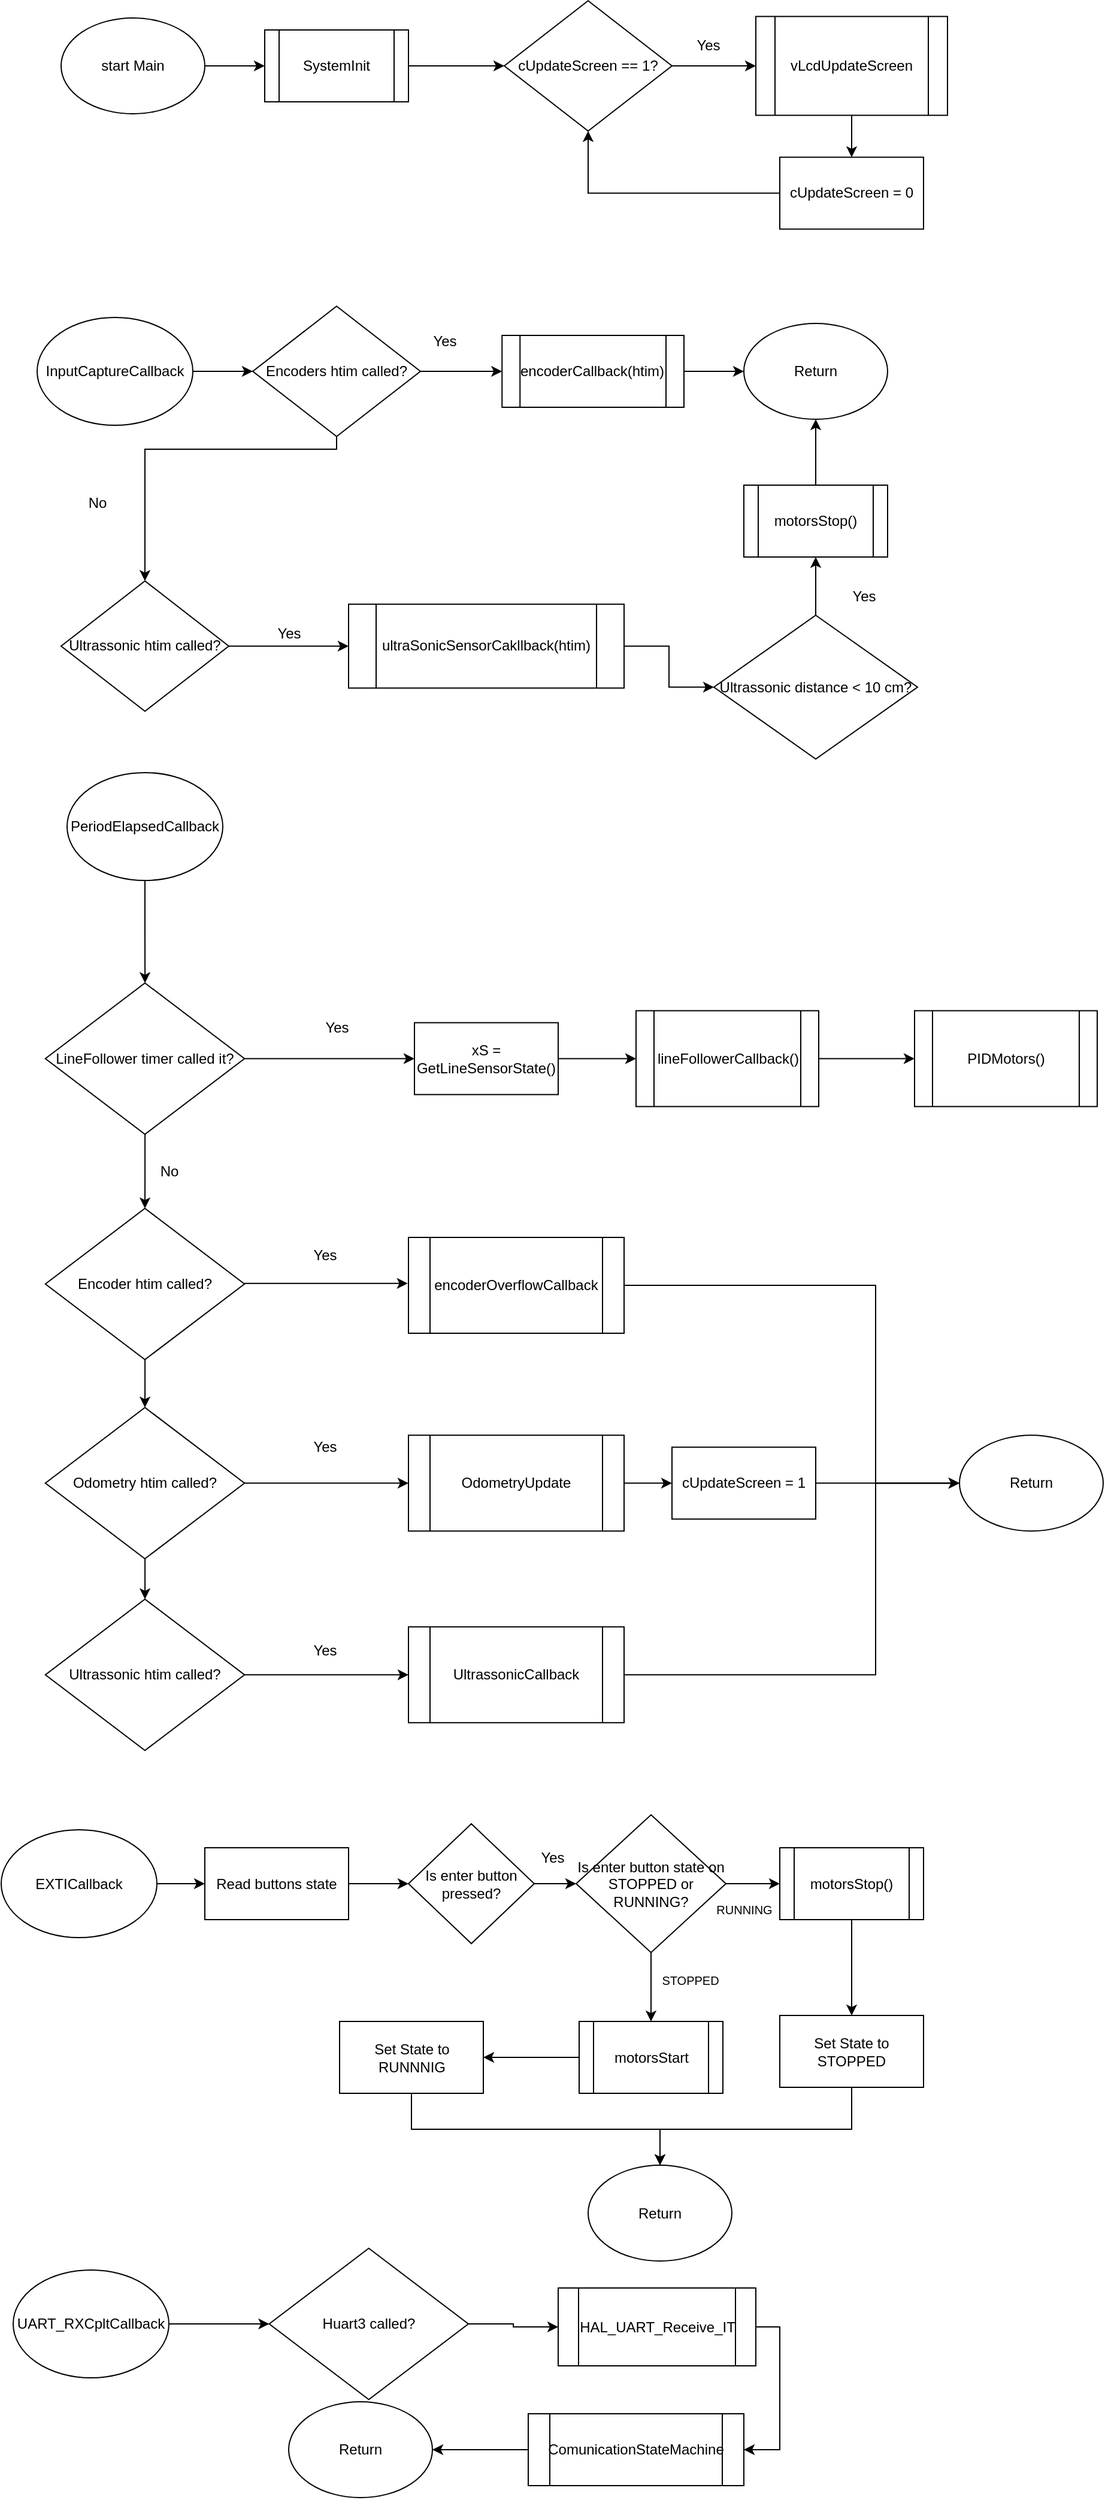 <mxfile version="22.1.5" type="github">
  <diagram id="C5RBs43oDa-KdzZeNtuy" name="Page-1">
    <mxGraphModel dx="892" dy="789" grid="1" gridSize="10" guides="1" tooltips="1" connect="1" arrows="1" fold="1" page="1" pageScale="1" pageWidth="827" pageHeight="1169" math="0" shadow="0">
      <root>
        <mxCell id="WIyWlLk6GJQsqaUBKTNV-0" />
        <mxCell id="WIyWlLk6GJQsqaUBKTNV-1" parent="WIyWlLk6GJQsqaUBKTNV-0" />
        <mxCell id="HUBhOPynBegyu7G6M4FR-4" style="edgeStyle=orthogonalEdgeStyle;rounded=0;orthogonalLoop=1;jettySize=auto;html=1;entryX=0;entryY=0.5;entryDx=0;entryDy=0;" parent="WIyWlLk6GJQsqaUBKTNV-1" source="HUBhOPynBegyu7G6M4FR-0" target="HUBhOPynBegyu7G6M4FR-3" edge="1">
          <mxGeometry relative="1" as="geometry" />
        </mxCell>
        <mxCell id="HUBhOPynBegyu7G6M4FR-0" value="start Main" style="ellipse;whiteSpace=wrap;html=1;" parent="WIyWlLk6GJQsqaUBKTNV-1" vertex="1">
          <mxGeometry x="60" y="20" width="120" height="80" as="geometry" />
        </mxCell>
        <mxCell id="HUBhOPynBegyu7G6M4FR-8" value="" style="edgeStyle=orthogonalEdgeStyle;rounded=0;orthogonalLoop=1;jettySize=auto;html=1;" parent="WIyWlLk6GJQsqaUBKTNV-1" source="HUBhOPynBegyu7G6M4FR-3" edge="1">
          <mxGeometry relative="1" as="geometry">
            <mxPoint x="430" y="60" as="targetPoint" />
          </mxGeometry>
        </mxCell>
        <mxCell id="HUBhOPynBegyu7G6M4FR-3" value="SystemInit" style="shape=process;whiteSpace=wrap;html=1;backgroundOutline=1;" parent="WIyWlLk6GJQsqaUBKTNV-1" vertex="1">
          <mxGeometry x="230" y="30" width="120" height="60" as="geometry" />
        </mxCell>
        <mxCell id="HUBhOPynBegyu7G6M4FR-12" value="" style="edgeStyle=orthogonalEdgeStyle;rounded=0;orthogonalLoop=1;jettySize=auto;html=1;" parent="WIyWlLk6GJQsqaUBKTNV-1" source="HUBhOPynBegyu7G6M4FR-10" target="HUBhOPynBegyu7G6M4FR-11" edge="1">
          <mxGeometry relative="1" as="geometry" />
        </mxCell>
        <mxCell id="HUBhOPynBegyu7G6M4FR-10" value="PeriodElapsedCallback" style="ellipse;whiteSpace=wrap;html=1;" parent="WIyWlLk6GJQsqaUBKTNV-1" vertex="1">
          <mxGeometry x="65" y="650" width="130" height="90" as="geometry" />
        </mxCell>
        <mxCell id="HUBhOPynBegyu7G6M4FR-17" style="edgeStyle=orthogonalEdgeStyle;rounded=0;orthogonalLoop=1;jettySize=auto;html=1;entryX=0.5;entryY=0;entryDx=0;entryDy=0;" parent="WIyWlLk6GJQsqaUBKTNV-1" source="HUBhOPynBegyu7G6M4FR-11" edge="1">
          <mxGeometry relative="1" as="geometry">
            <mxPoint x="130" y="1013.75" as="targetPoint" />
          </mxGeometry>
        </mxCell>
        <mxCell id="zUJMTqntnYF-f3s04tDo-45" value="" style="edgeStyle=orthogonalEdgeStyle;rounded=0;orthogonalLoop=1;jettySize=auto;html=1;" edge="1" parent="WIyWlLk6GJQsqaUBKTNV-1" source="HUBhOPynBegyu7G6M4FR-11" target="zUJMTqntnYF-f3s04tDo-44">
          <mxGeometry relative="1" as="geometry" />
        </mxCell>
        <mxCell id="HUBhOPynBegyu7G6M4FR-11" value="LineFollower timer called it?" style="rhombus;whiteSpace=wrap;html=1;" parent="WIyWlLk6GJQsqaUBKTNV-1" vertex="1">
          <mxGeometry x="46.88" y="825.63" width="166.25" height="126.25" as="geometry" />
        </mxCell>
        <mxCell id="HUBhOPynBegyu7G6M4FR-50" style="edgeStyle=orthogonalEdgeStyle;rounded=0;orthogonalLoop=1;jettySize=auto;html=1;entryX=0;entryY=0.5;entryDx=0;entryDy=0;" parent="WIyWlLk6GJQsqaUBKTNV-1" edge="1">
          <mxGeometry relative="1" as="geometry">
            <mxPoint x="213.12" y="1076.38" as="sourcePoint" />
            <mxPoint x="349.37" y="1076.38" as="targetPoint" />
          </mxGeometry>
        </mxCell>
        <mxCell id="zUJMTqntnYF-f3s04tDo-9" style="edgeStyle=orthogonalEdgeStyle;rounded=0;orthogonalLoop=1;jettySize=auto;html=1;entryX=0;entryY=0.5;entryDx=0;entryDy=0;" edge="1" parent="WIyWlLk6GJQsqaUBKTNV-1" source="HUBhOPynBegyu7G6M4FR-18" target="zUJMTqntnYF-f3s04tDo-8">
          <mxGeometry relative="1" as="geometry" />
        </mxCell>
        <mxCell id="HUBhOPynBegyu7G6M4FR-18" value="InputCaptureCallback" style="ellipse;whiteSpace=wrap;html=1;" parent="WIyWlLk6GJQsqaUBKTNV-1" vertex="1">
          <mxGeometry x="40" y="270" width="130" height="90" as="geometry" />
        </mxCell>
        <mxCell id="HUBhOPynBegyu7G6M4FR-48" style="edgeStyle=orthogonalEdgeStyle;rounded=0;orthogonalLoop=1;jettySize=auto;html=1;entryX=0;entryY=0.5;entryDx=0;entryDy=0;" parent="WIyWlLk6GJQsqaUBKTNV-1" source="HUBhOPynBegyu7G6M4FR-19" target="HUBhOPynBegyu7G6M4FR-47" edge="1">
          <mxGeometry relative="1" as="geometry" />
        </mxCell>
        <mxCell id="HUBhOPynBegyu7G6M4FR-19" value="encoderCallback(htim)" style="shape=process;whiteSpace=wrap;html=1;backgroundOutline=1;" parent="WIyWlLk6GJQsqaUBKTNV-1" vertex="1">
          <mxGeometry x="428.13" y="285" width="151.87" height="60" as="geometry" />
        </mxCell>
        <mxCell id="HUBhOPynBegyu7G6M4FR-47" value="Return" style="ellipse;whiteSpace=wrap;html=1;" parent="WIyWlLk6GJQsqaUBKTNV-1" vertex="1">
          <mxGeometry x="630" y="275" width="120" height="80" as="geometry" />
        </mxCell>
        <mxCell id="HUBhOPynBegyu7G6M4FR-49" value="Return" style="ellipse;whiteSpace=wrap;html=1;" parent="WIyWlLk6GJQsqaUBKTNV-1" vertex="1">
          <mxGeometry x="810" y="1203.13" width="120" height="80" as="geometry" />
        </mxCell>
        <mxCell id="eWtzok7A-EiQ6pj-NICI-0" value="ultraSonicSensorCakllback(htim)" style="shape=process;whiteSpace=wrap;html=1;backgroundOutline=1;" parent="WIyWlLk6GJQsqaUBKTNV-1" vertex="1">
          <mxGeometry x="300" y="509.37" width="230" height="70" as="geometry" />
        </mxCell>
        <mxCell id="zUJMTqntnYF-f3s04tDo-2" style="edgeStyle=orthogonalEdgeStyle;rounded=0;orthogonalLoop=1;jettySize=auto;html=1;entryX=0;entryY=0.5;entryDx=0;entryDy=0;" edge="1" parent="WIyWlLk6GJQsqaUBKTNV-1" source="zUJMTqntnYF-f3s04tDo-0" target="zUJMTqntnYF-f3s04tDo-3">
          <mxGeometry relative="1" as="geometry">
            <mxPoint x="680" y="60" as="targetPoint" />
          </mxGeometry>
        </mxCell>
        <mxCell id="zUJMTqntnYF-f3s04tDo-0" value="cUpdateScreen == 1?" style="rhombus;whiteSpace=wrap;html=1;" vertex="1" parent="WIyWlLk6GJQsqaUBKTNV-1">
          <mxGeometry x="430" y="5.63" width="140" height="108.75" as="geometry" />
        </mxCell>
        <mxCell id="zUJMTqntnYF-f3s04tDo-5" value="" style="edgeStyle=orthogonalEdgeStyle;rounded=0;orthogonalLoop=1;jettySize=auto;html=1;" edge="1" parent="WIyWlLk6GJQsqaUBKTNV-1" source="zUJMTqntnYF-f3s04tDo-3" target="zUJMTqntnYF-f3s04tDo-4">
          <mxGeometry relative="1" as="geometry" />
        </mxCell>
        <mxCell id="zUJMTqntnYF-f3s04tDo-3" value="vLcdUpdateScreen" style="shape=process;whiteSpace=wrap;html=1;backgroundOutline=1;" vertex="1" parent="WIyWlLk6GJQsqaUBKTNV-1">
          <mxGeometry x="640" y="18.75" width="160" height="82.5" as="geometry" />
        </mxCell>
        <mxCell id="zUJMTqntnYF-f3s04tDo-6" style="edgeStyle=orthogonalEdgeStyle;rounded=0;orthogonalLoop=1;jettySize=auto;html=1;" edge="1" parent="WIyWlLk6GJQsqaUBKTNV-1" source="zUJMTqntnYF-f3s04tDo-4" target="zUJMTqntnYF-f3s04tDo-0">
          <mxGeometry relative="1" as="geometry" />
        </mxCell>
        <mxCell id="zUJMTqntnYF-f3s04tDo-4" value="cUpdateScreen = 0" style="whiteSpace=wrap;html=1;" vertex="1" parent="WIyWlLk6GJQsqaUBKTNV-1">
          <mxGeometry x="660" y="136.25" width="120" height="60" as="geometry" />
        </mxCell>
        <mxCell id="zUJMTqntnYF-f3s04tDo-7" value="Yes" style="text;html=1;align=center;verticalAlign=middle;resizable=0;points=[];autosize=1;strokeColor=none;fillColor=none;" vertex="1" parent="WIyWlLk6GJQsqaUBKTNV-1">
          <mxGeometry x="580" y="28" width="40" height="30" as="geometry" />
        </mxCell>
        <mxCell id="zUJMTqntnYF-f3s04tDo-10" style="edgeStyle=orthogonalEdgeStyle;rounded=0;orthogonalLoop=1;jettySize=auto;html=1;entryX=0;entryY=0.5;entryDx=0;entryDy=0;" edge="1" parent="WIyWlLk6GJQsqaUBKTNV-1" source="zUJMTqntnYF-f3s04tDo-8" target="HUBhOPynBegyu7G6M4FR-19">
          <mxGeometry relative="1" as="geometry" />
        </mxCell>
        <mxCell id="zUJMTqntnYF-f3s04tDo-13" value="" style="edgeStyle=orthogonalEdgeStyle;rounded=0;orthogonalLoop=1;jettySize=auto;html=1;" edge="1" parent="WIyWlLk6GJQsqaUBKTNV-1" source="zUJMTqntnYF-f3s04tDo-8" target="zUJMTqntnYF-f3s04tDo-12">
          <mxGeometry relative="1" as="geometry">
            <Array as="points">
              <mxPoint x="290" y="380" />
              <mxPoint x="130" y="380" />
            </Array>
          </mxGeometry>
        </mxCell>
        <mxCell id="zUJMTqntnYF-f3s04tDo-8" value="Encoders htim called?" style="rhombus;whiteSpace=wrap;html=1;" vertex="1" parent="WIyWlLk6GJQsqaUBKTNV-1">
          <mxGeometry x="220" y="260.62" width="140" height="108.75" as="geometry" />
        </mxCell>
        <mxCell id="zUJMTqntnYF-f3s04tDo-11" value="Yes" style="text;html=1;align=center;verticalAlign=middle;resizable=0;points=[];autosize=1;strokeColor=none;fillColor=none;" vertex="1" parent="WIyWlLk6GJQsqaUBKTNV-1">
          <mxGeometry x="360" y="275" width="40" height="30" as="geometry" />
        </mxCell>
        <mxCell id="zUJMTqntnYF-f3s04tDo-15" style="edgeStyle=orthogonalEdgeStyle;rounded=0;orthogonalLoop=1;jettySize=auto;html=1;entryX=0;entryY=0.5;entryDx=0;entryDy=0;" edge="1" parent="WIyWlLk6GJQsqaUBKTNV-1" source="zUJMTqntnYF-f3s04tDo-12" target="eWtzok7A-EiQ6pj-NICI-0">
          <mxGeometry relative="1" as="geometry" />
        </mxCell>
        <mxCell id="zUJMTqntnYF-f3s04tDo-12" value="Ultrassonic htim called?" style="rhombus;whiteSpace=wrap;html=1;" vertex="1" parent="WIyWlLk6GJQsqaUBKTNV-1">
          <mxGeometry x="60" y="490" width="140" height="108.75" as="geometry" />
        </mxCell>
        <mxCell id="zUJMTqntnYF-f3s04tDo-14" value="No" style="text;html=1;align=center;verticalAlign=middle;resizable=0;points=[];autosize=1;strokeColor=none;fillColor=none;" vertex="1" parent="WIyWlLk6GJQsqaUBKTNV-1">
          <mxGeometry x="70" y="410" width="40" height="30" as="geometry" />
        </mxCell>
        <mxCell id="zUJMTqntnYF-f3s04tDo-16" value="Yes" style="text;html=1;align=center;verticalAlign=middle;resizable=0;points=[];autosize=1;strokeColor=none;fillColor=none;" vertex="1" parent="WIyWlLk6GJQsqaUBKTNV-1">
          <mxGeometry x="230" y="518.63" width="40" height="30" as="geometry" />
        </mxCell>
        <mxCell id="zUJMTqntnYF-f3s04tDo-20" style="edgeStyle=orthogonalEdgeStyle;rounded=0;orthogonalLoop=1;jettySize=auto;html=1;entryX=0.5;entryY=1;entryDx=0;entryDy=0;" edge="1" parent="WIyWlLk6GJQsqaUBKTNV-1" source="zUJMTqntnYF-f3s04tDo-17" target="zUJMTqntnYF-f3s04tDo-19">
          <mxGeometry relative="1" as="geometry" />
        </mxCell>
        <mxCell id="zUJMTqntnYF-f3s04tDo-17" value="Ultrassonic distance &amp;lt; 10 cm?" style="rhombus;whiteSpace=wrap;html=1;" vertex="1" parent="WIyWlLk6GJQsqaUBKTNV-1">
          <mxGeometry x="605" y="518.63" width="170" height="120" as="geometry" />
        </mxCell>
        <mxCell id="zUJMTqntnYF-f3s04tDo-18" style="edgeStyle=orthogonalEdgeStyle;rounded=0;orthogonalLoop=1;jettySize=auto;html=1;entryX=0;entryY=0.5;entryDx=0;entryDy=0;" edge="1" parent="WIyWlLk6GJQsqaUBKTNV-1" source="eWtzok7A-EiQ6pj-NICI-0" target="zUJMTqntnYF-f3s04tDo-17">
          <mxGeometry relative="1" as="geometry" />
        </mxCell>
        <mxCell id="zUJMTqntnYF-f3s04tDo-21" style="edgeStyle=orthogonalEdgeStyle;rounded=0;orthogonalLoop=1;jettySize=auto;html=1;entryX=0.5;entryY=1;entryDx=0;entryDy=0;" edge="1" parent="WIyWlLk6GJQsqaUBKTNV-1" source="zUJMTqntnYF-f3s04tDo-19" target="HUBhOPynBegyu7G6M4FR-47">
          <mxGeometry relative="1" as="geometry" />
        </mxCell>
        <mxCell id="zUJMTqntnYF-f3s04tDo-19" value="motorsStop()" style="shape=process;whiteSpace=wrap;html=1;backgroundOutline=1;" vertex="1" parent="WIyWlLk6GJQsqaUBKTNV-1">
          <mxGeometry x="630" y="410" width="120" height="60" as="geometry" />
        </mxCell>
        <mxCell id="zUJMTqntnYF-f3s04tDo-22" value="Yes" style="text;html=1;align=center;verticalAlign=middle;resizable=0;points=[];autosize=1;strokeColor=none;fillColor=none;" vertex="1" parent="WIyWlLk6GJQsqaUBKTNV-1">
          <mxGeometry x="710" y="488" width="40" height="30" as="geometry" />
        </mxCell>
        <mxCell id="zUJMTqntnYF-f3s04tDo-23" value="" style="edgeStyle=orthogonalEdgeStyle;rounded=0;orthogonalLoop=1;jettySize=auto;html=1;" edge="1" parent="WIyWlLk6GJQsqaUBKTNV-1" source="zUJMTqntnYF-f3s04tDo-24" target="zUJMTqntnYF-f3s04tDo-28">
          <mxGeometry relative="1" as="geometry" />
        </mxCell>
        <mxCell id="zUJMTqntnYF-f3s04tDo-24" value="EXTICallback" style="ellipse;whiteSpace=wrap;html=1;" vertex="1" parent="WIyWlLk6GJQsqaUBKTNV-1">
          <mxGeometry x="10" y="1532.5" width="130" height="90" as="geometry" />
        </mxCell>
        <mxCell id="zUJMTqntnYF-f3s04tDo-25" value="" style="edgeStyle=orthogonalEdgeStyle;rounded=0;orthogonalLoop=1;jettySize=auto;html=1;" edge="1" parent="WIyWlLk6GJQsqaUBKTNV-1" source="zUJMTqntnYF-f3s04tDo-26" target="zUJMTqntnYF-f3s04tDo-31">
          <mxGeometry relative="1" as="geometry" />
        </mxCell>
        <mxCell id="zUJMTqntnYF-f3s04tDo-26" value="Is enter button pressed?" style="rhombus;whiteSpace=wrap;html=1;" vertex="1" parent="WIyWlLk6GJQsqaUBKTNV-1">
          <mxGeometry x="350" y="1527.5" width="105" height="100" as="geometry" />
        </mxCell>
        <mxCell id="zUJMTqntnYF-f3s04tDo-27" style="edgeStyle=orthogonalEdgeStyle;rounded=0;orthogonalLoop=1;jettySize=auto;html=1;entryX=0;entryY=0.5;entryDx=0;entryDy=0;" edge="1" parent="WIyWlLk6GJQsqaUBKTNV-1" source="zUJMTqntnYF-f3s04tDo-28" target="zUJMTqntnYF-f3s04tDo-26">
          <mxGeometry relative="1" as="geometry" />
        </mxCell>
        <mxCell id="zUJMTqntnYF-f3s04tDo-28" value="Read buttons state" style="whiteSpace=wrap;html=1;" vertex="1" parent="WIyWlLk6GJQsqaUBKTNV-1">
          <mxGeometry x="180" y="1547.5" width="120" height="60" as="geometry" />
        </mxCell>
        <mxCell id="zUJMTqntnYF-f3s04tDo-29" style="edgeStyle=orthogonalEdgeStyle;rounded=0;orthogonalLoop=1;jettySize=auto;html=1;entryX=0;entryY=0.5;entryDx=0;entryDy=0;" edge="1" parent="WIyWlLk6GJQsqaUBKTNV-1" source="zUJMTqntnYF-f3s04tDo-31" target="zUJMTqntnYF-f3s04tDo-33">
          <mxGeometry relative="1" as="geometry" />
        </mxCell>
        <mxCell id="zUJMTqntnYF-f3s04tDo-30" style="edgeStyle=orthogonalEdgeStyle;rounded=0;orthogonalLoop=1;jettySize=auto;html=1;entryX=0.5;entryY=0;entryDx=0;entryDy=0;" edge="1" parent="WIyWlLk6GJQsqaUBKTNV-1" source="zUJMTqntnYF-f3s04tDo-31" target="zUJMTqntnYF-f3s04tDo-35">
          <mxGeometry relative="1" as="geometry" />
        </mxCell>
        <mxCell id="zUJMTqntnYF-f3s04tDo-31" value="Is enter button state on STOPPED or RUNNING?" style="rhombus;whiteSpace=wrap;html=1;" vertex="1" parent="WIyWlLk6GJQsqaUBKTNV-1">
          <mxGeometry x="490" y="1520" width="125" height="115" as="geometry" />
        </mxCell>
        <mxCell id="zUJMTqntnYF-f3s04tDo-32" value="" style="edgeStyle=orthogonalEdgeStyle;rounded=0;orthogonalLoop=1;jettySize=auto;html=1;" edge="1" parent="WIyWlLk6GJQsqaUBKTNV-1" source="zUJMTqntnYF-f3s04tDo-33" target="zUJMTqntnYF-f3s04tDo-40">
          <mxGeometry relative="1" as="geometry" />
        </mxCell>
        <mxCell id="zUJMTqntnYF-f3s04tDo-33" value="motorsStop()" style="shape=process;whiteSpace=wrap;html=1;backgroundOutline=1;" vertex="1" parent="WIyWlLk6GJQsqaUBKTNV-1">
          <mxGeometry x="660" y="1547.5" width="120" height="60" as="geometry" />
        </mxCell>
        <mxCell id="zUJMTqntnYF-f3s04tDo-34" value="" style="edgeStyle=orthogonalEdgeStyle;rounded=0;orthogonalLoop=1;jettySize=auto;html=1;" edge="1" parent="WIyWlLk6GJQsqaUBKTNV-1" source="zUJMTqntnYF-f3s04tDo-35" target="zUJMTqntnYF-f3s04tDo-42">
          <mxGeometry relative="1" as="geometry" />
        </mxCell>
        <mxCell id="zUJMTqntnYF-f3s04tDo-35" value="motorsStart" style="shape=process;whiteSpace=wrap;html=1;backgroundOutline=1;" vertex="1" parent="WIyWlLk6GJQsqaUBKTNV-1">
          <mxGeometry x="492.5" y="1692.5" width="120" height="60" as="geometry" />
        </mxCell>
        <mxCell id="zUJMTqntnYF-f3s04tDo-36" value="Yes" style="text;html=1;align=center;verticalAlign=middle;resizable=0;points=[];autosize=1;strokeColor=none;fillColor=none;" vertex="1" parent="WIyWlLk6GJQsqaUBKTNV-1">
          <mxGeometry x="450" y="1540.5" width="40" height="30" as="geometry" />
        </mxCell>
        <mxCell id="zUJMTqntnYF-f3s04tDo-37" value="&lt;font style=&quot;font-size: 10px;&quot;&gt;RUNNING&lt;/font&gt;" style="text;html=1;align=center;verticalAlign=middle;resizable=0;points=[];autosize=1;strokeColor=none;fillColor=none;" vertex="1" parent="WIyWlLk6GJQsqaUBKTNV-1">
          <mxGeometry x="595" y="1583.5" width="70" height="30" as="geometry" />
        </mxCell>
        <mxCell id="zUJMTqntnYF-f3s04tDo-38" value="&lt;font style=&quot;font-size: 10px;&quot;&gt;STOPPED&lt;/font&gt;" style="text;html=1;align=center;verticalAlign=middle;resizable=0;points=[];autosize=1;strokeColor=none;fillColor=none;" vertex="1" parent="WIyWlLk6GJQsqaUBKTNV-1">
          <mxGeometry x="550" y="1642.5" width="70" height="30" as="geometry" />
        </mxCell>
        <mxCell id="zUJMTqntnYF-f3s04tDo-39" style="edgeStyle=orthogonalEdgeStyle;rounded=0;orthogonalLoop=1;jettySize=auto;html=1;entryX=0.5;entryY=0;entryDx=0;entryDy=0;" edge="1" parent="WIyWlLk6GJQsqaUBKTNV-1" source="zUJMTqntnYF-f3s04tDo-40" target="zUJMTqntnYF-f3s04tDo-43">
          <mxGeometry relative="1" as="geometry">
            <Array as="points">
              <mxPoint x="720" y="1782.5" />
              <mxPoint x="560" y="1782.5" />
            </Array>
          </mxGeometry>
        </mxCell>
        <mxCell id="zUJMTqntnYF-f3s04tDo-40" value="Set State to STOPPED" style="whiteSpace=wrap;html=1;" vertex="1" parent="WIyWlLk6GJQsqaUBKTNV-1">
          <mxGeometry x="660" y="1687.5" width="120" height="60" as="geometry" />
        </mxCell>
        <mxCell id="zUJMTqntnYF-f3s04tDo-41" style="edgeStyle=orthogonalEdgeStyle;rounded=0;orthogonalLoop=1;jettySize=auto;html=1;" edge="1" parent="WIyWlLk6GJQsqaUBKTNV-1" source="zUJMTqntnYF-f3s04tDo-42" target="zUJMTqntnYF-f3s04tDo-43">
          <mxGeometry relative="1" as="geometry">
            <Array as="points">
              <mxPoint x="353" y="1782.5" />
              <mxPoint x="560" y="1782.5" />
            </Array>
          </mxGeometry>
        </mxCell>
        <mxCell id="zUJMTqntnYF-f3s04tDo-42" value="Set State to RUNNNIG" style="whiteSpace=wrap;html=1;" vertex="1" parent="WIyWlLk6GJQsqaUBKTNV-1">
          <mxGeometry x="292.5" y="1692.5" width="120" height="60" as="geometry" />
        </mxCell>
        <mxCell id="zUJMTqntnYF-f3s04tDo-43" value="Return" style="ellipse;whiteSpace=wrap;html=1;" vertex="1" parent="WIyWlLk6GJQsqaUBKTNV-1">
          <mxGeometry x="500" y="1812.5" width="120" height="80" as="geometry" />
        </mxCell>
        <mxCell id="zUJMTqntnYF-f3s04tDo-49" style="edgeStyle=orthogonalEdgeStyle;rounded=0;orthogonalLoop=1;jettySize=auto;html=1;entryX=0;entryY=0.5;entryDx=0;entryDy=0;" edge="1" parent="WIyWlLk6GJQsqaUBKTNV-1" source="zUJMTqntnYF-f3s04tDo-44" target="zUJMTqntnYF-f3s04tDo-48">
          <mxGeometry relative="1" as="geometry" />
        </mxCell>
        <mxCell id="zUJMTqntnYF-f3s04tDo-44" value="xS = GetLineSensorState()" style="whiteSpace=wrap;html=1;" vertex="1" parent="WIyWlLk6GJQsqaUBKTNV-1">
          <mxGeometry x="355" y="858.75" width="120" height="60" as="geometry" />
        </mxCell>
        <mxCell id="zUJMTqntnYF-f3s04tDo-51" value="" style="edgeStyle=orthogonalEdgeStyle;rounded=0;orthogonalLoop=1;jettySize=auto;html=1;" edge="1" parent="WIyWlLk6GJQsqaUBKTNV-1" source="zUJMTqntnYF-f3s04tDo-48" target="zUJMTqntnYF-f3s04tDo-50">
          <mxGeometry relative="1" as="geometry" />
        </mxCell>
        <mxCell id="zUJMTqntnYF-f3s04tDo-48" value="lineFollowerCallback()" style="shape=process;whiteSpace=wrap;html=1;backgroundOutline=1;" vertex="1" parent="WIyWlLk6GJQsqaUBKTNV-1">
          <mxGeometry x="540" y="848.75" width="152.5" height="80" as="geometry" />
        </mxCell>
        <mxCell id="zUJMTqntnYF-f3s04tDo-50" value="PIDMotors()" style="shape=process;whiteSpace=wrap;html=1;backgroundOutline=1;" vertex="1" parent="WIyWlLk6GJQsqaUBKTNV-1">
          <mxGeometry x="772.5" y="848.75" width="152.5" height="80" as="geometry" />
        </mxCell>
        <mxCell id="zUJMTqntnYF-f3s04tDo-53" value="Yes" style="text;html=1;align=center;verticalAlign=middle;resizable=0;points=[];autosize=1;strokeColor=none;fillColor=none;" vertex="1" parent="WIyWlLk6GJQsqaUBKTNV-1">
          <mxGeometry x="270" y="848" width="40" height="30" as="geometry" />
        </mxCell>
        <mxCell id="zUJMTqntnYF-f3s04tDo-54" value="No" style="text;html=1;align=center;verticalAlign=middle;resizable=0;points=[];autosize=1;strokeColor=none;fillColor=none;" vertex="1" parent="WIyWlLk6GJQsqaUBKTNV-1">
          <mxGeometry x="130" y="968" width="40" height="30" as="geometry" />
        </mxCell>
        <mxCell id="zUJMTqntnYF-f3s04tDo-62" style="edgeStyle=orthogonalEdgeStyle;rounded=0;orthogonalLoop=1;jettySize=auto;html=1;entryX=0.5;entryY=0;entryDx=0;entryDy=0;" edge="1" parent="WIyWlLk6GJQsqaUBKTNV-1" source="zUJMTqntnYF-f3s04tDo-55" target="zUJMTqntnYF-f3s04tDo-58">
          <mxGeometry relative="1" as="geometry" />
        </mxCell>
        <mxCell id="zUJMTqntnYF-f3s04tDo-55" value="Encoder htim called?" style="rhombus;whiteSpace=wrap;html=1;" vertex="1" parent="WIyWlLk6GJQsqaUBKTNV-1">
          <mxGeometry x="46.87" y="1013.75" width="166.25" height="126.25" as="geometry" />
        </mxCell>
        <mxCell id="zUJMTqntnYF-f3s04tDo-56" value="Yes" style="text;html=1;align=center;verticalAlign=middle;resizable=0;points=[];autosize=1;strokeColor=none;fillColor=none;" vertex="1" parent="WIyWlLk6GJQsqaUBKTNV-1">
          <mxGeometry x="260" y="1038" width="40" height="30" as="geometry" />
        </mxCell>
        <mxCell id="zUJMTqntnYF-f3s04tDo-68" style="edgeStyle=orthogonalEdgeStyle;rounded=0;orthogonalLoop=1;jettySize=auto;html=1;entryX=0;entryY=0.5;entryDx=0;entryDy=0;" edge="1" parent="WIyWlLk6GJQsqaUBKTNV-1" source="zUJMTqntnYF-f3s04tDo-57" target="HUBhOPynBegyu7G6M4FR-49">
          <mxGeometry relative="1" as="geometry">
            <Array as="points">
              <mxPoint x="740" y="1078" />
              <mxPoint x="740" y="1243" />
            </Array>
          </mxGeometry>
        </mxCell>
        <mxCell id="zUJMTqntnYF-f3s04tDo-57" value="encoderOverflowCallback" style="shape=process;whiteSpace=wrap;html=1;backgroundOutline=1;" vertex="1" parent="WIyWlLk6GJQsqaUBKTNV-1">
          <mxGeometry x="350" y="1038" width="180" height="80" as="geometry" />
        </mxCell>
        <mxCell id="zUJMTqntnYF-f3s04tDo-60" style="edgeStyle=orthogonalEdgeStyle;rounded=0;orthogonalLoop=1;jettySize=auto;html=1;entryX=0;entryY=0.5;entryDx=0;entryDy=0;" edge="1" parent="WIyWlLk6GJQsqaUBKTNV-1" source="zUJMTqntnYF-f3s04tDo-58" target="zUJMTqntnYF-f3s04tDo-59">
          <mxGeometry relative="1" as="geometry" />
        </mxCell>
        <mxCell id="zUJMTqntnYF-f3s04tDo-67" style="edgeStyle=orthogonalEdgeStyle;rounded=0;orthogonalLoop=1;jettySize=auto;html=1;entryX=0.5;entryY=0;entryDx=0;entryDy=0;" edge="1" parent="WIyWlLk6GJQsqaUBKTNV-1" source="zUJMTqntnYF-f3s04tDo-58" target="zUJMTqntnYF-f3s04tDo-63">
          <mxGeometry relative="1" as="geometry" />
        </mxCell>
        <mxCell id="zUJMTqntnYF-f3s04tDo-58" value="Odometry htim called?" style="rhombus;whiteSpace=wrap;html=1;" vertex="1" parent="WIyWlLk6GJQsqaUBKTNV-1">
          <mxGeometry x="46.87" y="1180" width="166.25" height="126.25" as="geometry" />
        </mxCell>
        <mxCell id="zUJMTqntnYF-f3s04tDo-70" value="" style="edgeStyle=orthogonalEdgeStyle;rounded=0;orthogonalLoop=1;jettySize=auto;html=1;" edge="1" parent="WIyWlLk6GJQsqaUBKTNV-1" source="zUJMTqntnYF-f3s04tDo-59" target="zUJMTqntnYF-f3s04tDo-69">
          <mxGeometry relative="1" as="geometry" />
        </mxCell>
        <mxCell id="zUJMTqntnYF-f3s04tDo-59" value="OdometryUpdate" style="shape=process;whiteSpace=wrap;html=1;backgroundOutline=1;" vertex="1" parent="WIyWlLk6GJQsqaUBKTNV-1">
          <mxGeometry x="350" y="1203.13" width="180" height="80" as="geometry" />
        </mxCell>
        <mxCell id="zUJMTqntnYF-f3s04tDo-61" value="Yes" style="text;html=1;align=center;verticalAlign=middle;resizable=0;points=[];autosize=1;strokeColor=none;fillColor=none;" vertex="1" parent="WIyWlLk6GJQsqaUBKTNV-1">
          <mxGeometry x="260" y="1198" width="40" height="30" as="geometry" />
        </mxCell>
        <mxCell id="zUJMTqntnYF-f3s04tDo-65" style="edgeStyle=orthogonalEdgeStyle;rounded=0;orthogonalLoop=1;jettySize=auto;html=1;entryX=0;entryY=0.5;entryDx=0;entryDy=0;" edge="1" parent="WIyWlLk6GJQsqaUBKTNV-1" source="zUJMTqntnYF-f3s04tDo-63" target="zUJMTqntnYF-f3s04tDo-64">
          <mxGeometry relative="1" as="geometry" />
        </mxCell>
        <mxCell id="zUJMTqntnYF-f3s04tDo-63" value="Ultrassonic htim called?" style="rhombus;whiteSpace=wrap;html=1;" vertex="1" parent="WIyWlLk6GJQsqaUBKTNV-1">
          <mxGeometry x="46.88" y="1340" width="166.25" height="126.25" as="geometry" />
        </mxCell>
        <mxCell id="zUJMTqntnYF-f3s04tDo-72" style="edgeStyle=orthogonalEdgeStyle;rounded=0;orthogonalLoop=1;jettySize=auto;html=1;entryX=0;entryY=0.5;entryDx=0;entryDy=0;" edge="1" parent="WIyWlLk6GJQsqaUBKTNV-1" source="zUJMTqntnYF-f3s04tDo-64" target="HUBhOPynBegyu7G6M4FR-49">
          <mxGeometry relative="1" as="geometry">
            <Array as="points">
              <mxPoint x="740" y="1403" />
              <mxPoint x="740" y="1243" />
            </Array>
          </mxGeometry>
        </mxCell>
        <mxCell id="zUJMTqntnYF-f3s04tDo-64" value="UltrassonicCallback" style="shape=process;whiteSpace=wrap;html=1;backgroundOutline=1;" vertex="1" parent="WIyWlLk6GJQsqaUBKTNV-1">
          <mxGeometry x="350" y="1363.12" width="180" height="80" as="geometry" />
        </mxCell>
        <mxCell id="zUJMTqntnYF-f3s04tDo-66" value="Yes" style="text;html=1;align=center;verticalAlign=middle;resizable=0;points=[];autosize=1;strokeColor=none;fillColor=none;" vertex="1" parent="WIyWlLk6GJQsqaUBKTNV-1">
          <mxGeometry x="260" y="1368" width="40" height="30" as="geometry" />
        </mxCell>
        <mxCell id="zUJMTqntnYF-f3s04tDo-71" style="edgeStyle=orthogonalEdgeStyle;rounded=0;orthogonalLoop=1;jettySize=auto;html=1;" edge="1" parent="WIyWlLk6GJQsqaUBKTNV-1" source="zUJMTqntnYF-f3s04tDo-69">
          <mxGeometry relative="1" as="geometry">
            <mxPoint x="810" y="1243.13" as="targetPoint" />
          </mxGeometry>
        </mxCell>
        <mxCell id="zUJMTqntnYF-f3s04tDo-69" value="cUpdateScreen = 1" style="whiteSpace=wrap;html=1;" vertex="1" parent="WIyWlLk6GJQsqaUBKTNV-1">
          <mxGeometry x="570" y="1213.13" width="120" height="60" as="geometry" />
        </mxCell>
        <mxCell id="zUJMTqntnYF-f3s04tDo-75" style="edgeStyle=orthogonalEdgeStyle;rounded=0;orthogonalLoop=1;jettySize=auto;html=1;entryX=0;entryY=0.5;entryDx=0;entryDy=0;" edge="1" parent="WIyWlLk6GJQsqaUBKTNV-1" source="zUJMTqntnYF-f3s04tDo-73" target="zUJMTqntnYF-f3s04tDo-74">
          <mxGeometry relative="1" as="geometry" />
        </mxCell>
        <mxCell id="zUJMTqntnYF-f3s04tDo-73" value="UART_RXCpltCallback" style="ellipse;whiteSpace=wrap;html=1;" vertex="1" parent="WIyWlLk6GJQsqaUBKTNV-1">
          <mxGeometry x="20" y="1900" width="130" height="90" as="geometry" />
        </mxCell>
        <mxCell id="zUJMTqntnYF-f3s04tDo-78" style="edgeStyle=orthogonalEdgeStyle;rounded=0;orthogonalLoop=1;jettySize=auto;html=1;entryX=0;entryY=0.5;entryDx=0;entryDy=0;" edge="1" parent="WIyWlLk6GJQsqaUBKTNV-1" source="zUJMTqntnYF-f3s04tDo-74" target="zUJMTqntnYF-f3s04tDo-76">
          <mxGeometry relative="1" as="geometry" />
        </mxCell>
        <mxCell id="zUJMTqntnYF-f3s04tDo-74" value="Huart3 called?" style="rhombus;whiteSpace=wrap;html=1;" vertex="1" parent="WIyWlLk6GJQsqaUBKTNV-1">
          <mxGeometry x="233.75" y="1881.88" width="166.25" height="126.25" as="geometry" />
        </mxCell>
        <mxCell id="zUJMTqntnYF-f3s04tDo-79" style="edgeStyle=orthogonalEdgeStyle;rounded=0;orthogonalLoop=1;jettySize=auto;html=1;exitX=1;exitY=0.5;exitDx=0;exitDy=0;entryX=1;entryY=0.5;entryDx=0;entryDy=0;" edge="1" parent="WIyWlLk6GJQsqaUBKTNV-1" source="zUJMTqntnYF-f3s04tDo-76" target="zUJMTqntnYF-f3s04tDo-77">
          <mxGeometry relative="1" as="geometry" />
        </mxCell>
        <mxCell id="zUJMTqntnYF-f3s04tDo-76" value="HAL_UART_Receive_IT" style="shape=process;whiteSpace=wrap;html=1;backgroundOutline=1;" vertex="1" parent="WIyWlLk6GJQsqaUBKTNV-1">
          <mxGeometry x="475" y="1915.01" width="165" height="64.99" as="geometry" />
        </mxCell>
        <mxCell id="zUJMTqntnYF-f3s04tDo-81" style="edgeStyle=orthogonalEdgeStyle;rounded=0;orthogonalLoop=1;jettySize=auto;html=1;entryX=1;entryY=0.5;entryDx=0;entryDy=0;" edge="1" parent="WIyWlLk6GJQsqaUBKTNV-1" source="zUJMTqntnYF-f3s04tDo-77" target="zUJMTqntnYF-f3s04tDo-80">
          <mxGeometry relative="1" as="geometry" />
        </mxCell>
        <mxCell id="zUJMTqntnYF-f3s04tDo-77" value="ComunicationStateMachine" style="shape=process;whiteSpace=wrap;html=1;backgroundOutline=1;" vertex="1" parent="WIyWlLk6GJQsqaUBKTNV-1">
          <mxGeometry x="450" y="2020" width="180" height="60" as="geometry" />
        </mxCell>
        <mxCell id="zUJMTqntnYF-f3s04tDo-80" value="Return" style="ellipse;whiteSpace=wrap;html=1;" vertex="1" parent="WIyWlLk6GJQsqaUBKTNV-1">
          <mxGeometry x="250" y="2010" width="120" height="80" as="geometry" />
        </mxCell>
      </root>
    </mxGraphModel>
  </diagram>
</mxfile>
